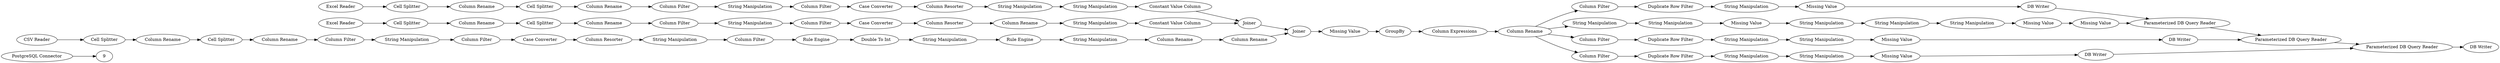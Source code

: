 digraph {
	1 [label="PostgreSQL Connector"]
	15 [label="DB Writer"]
	31 [label="String Manipulation"]
	40 [label="CSV Reader"]
	41 [label="Excel Reader"]
	42 [label="Excel Reader"]
	43 [label="Cell Splitter"]
	44 [label="Column Rename"]
	46 [label="Column Filter"]
	47 [label="Cell Splitter"]
	48 [label="Column Rename"]
	49 [label="String Manipulation"]
	50 [label="Column Filter"]
	52 [label="Case Converter"]
	53 [label="Column Resorter"]
	54 [label="Column Filter"]
	55 [label="Column Rename"]
	56 [label="Cell Splitter"]
	57 [label="String Manipulation"]
	58 [label="Column Resorter"]
	59 [label="Cell Splitter"]
	60 [label="Case Converter"]
	61 [label="Column Filter"]
	62 [label="Column Rename"]
	63 [label="Column Filter"]
	64 [label="Case Converter"]
	65 [label="Column Rename"]
	66 [label="Cell Splitter"]
	67 [label="Column Filter"]
	68 [label="String Manipulation"]
	69 [label="Cell Splitter"]
	70 [label="Column Resorter"]
	71 [label="Column Rename"]
	72 [label=Joiner]
	73 [label="String Manipulation"]
	74 [label="Column Rename"]
	75 [label="String Manipulation"]
	76 [label="String Manipulation"]
	77 [label=Joiner]
	78 [label="Column Filter"]
	79 [label="Rule Engine"]
	80 [label="String Manipulation"]
	81 [label="Double To Int"]
	82 [label="Rule Engine"]
	83 [label="String Manipulation"]
	84 [label="Column Rename"]
	85 [label="Column Rename"]
	99 [label=GroupBy]
	100 [label="Column Rename"]
	101 [label="Duplicate Row Filter"]
	102 [label="Column Filter"]
	103 [label="String Manipulation"]
	104 [label="DB Writer"]
	105 [label="Duplicate Row Filter"]
	106 [label="Column Filter"]
	107 [label="String Manipulation"]
	108 [label="String Manipulation"]
	110 [label="Column Filter"]
	112 [label="Duplicate Row Filter"]
	113 [label="DB Writer"]
	114 [label="Constant Value Column"]
	115 [label="Constant Value Column"]
	116 [label="Missing Value"]
	117 [label="Column Expressions"]
	118 [label="String Manipulation"]
	119 [label="String Manipulation"]
	121 [label="String Manipulation"]
	122 [label="String Manipulation"]
	123 [label="String Manipulation"]
	124 [label="String Manipulation"]
	125 [label="String Manipulation"]
	134 [label="Parameterized DB Query Reader"]
	135 [label="Missing Value"]
	136 [label="Missing Value"]
	137 [label="Parameterized DB Query Reader"]
	138 [label="Missing Value"]
	139 [label="Missing Value"]
	140 [label="Parameterized DB Query Reader"]
	141 [label="Missing Value"]
	142 [label="Missing Value"]
	143 [label="DB Writer"]
	15 -> 134
	31 -> 78
	40 -> 66
	41 -> 59
	42 -> 43
	43 -> 44
	44 -> 47
	46 -> 49
	47 -> 48
	48 -> 46
	49 -> 50
	50 -> 52
	52 -> 53
	53 -> 73
	54 -> 57
	55 -> 56
	56 -> 62
	57 -> 61
	58 -> 74
	59 -> 55
	60 -> 58
	61 -> 60
	62 -> 54
	63 -> 64
	64 -> 70
	65 -> 69
	66 -> 65
	67 -> 68
	68 -> 63
	69 -> 71
	70 -> 31
	71 -> 67
	72 -> 77
	73 -> 76
	74 -> 75
	75 -> 114
	76 -> 115
	77 -> 116
	78 -> 79
	79 -> 81
	80 -> 82
	81 -> 80
	82 -> 83
	83 -> 84
	84 -> 85
	85 -> 77
	99 -> 117
	100 -> 102
	100 -> 110
	100 -> 106
	100 -> 121
	101 -> 103
	102 -> 101
	103 -> 135
	104 -> 137
	105 -> 107
	106 -> 105
	107 -> 108
	108 -> 138
	110 -> 112
	112 -> 119
	113 -> 140
	114 -> 72
	115 -> 72
	116 -> 99
	117 -> 100
	118 -> 141
	119 -> 118
	121 -> 122
	122 -> 136
	123 -> 124
	124 -> 125
	125 -> 139
	134 -> 137
	135 -> 15
	136 -> 123
	137 -> 140
	138 -> 104
	139 -> 142
	140 -> 143
	141 -> 113
	142 -> 134
	1 -> 9
	rankdir=LR
}
